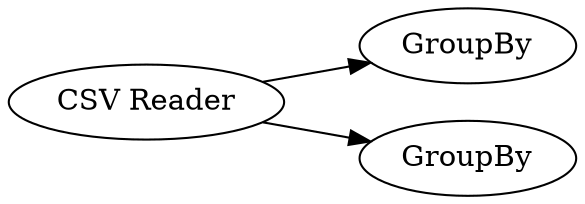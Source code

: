 digraph {
	1 -> 3
	1 -> 2
	1 [label="CSV Reader"]
	3 [label=GroupBy]
	2 [label=GroupBy]
	rankdir=LR
}
